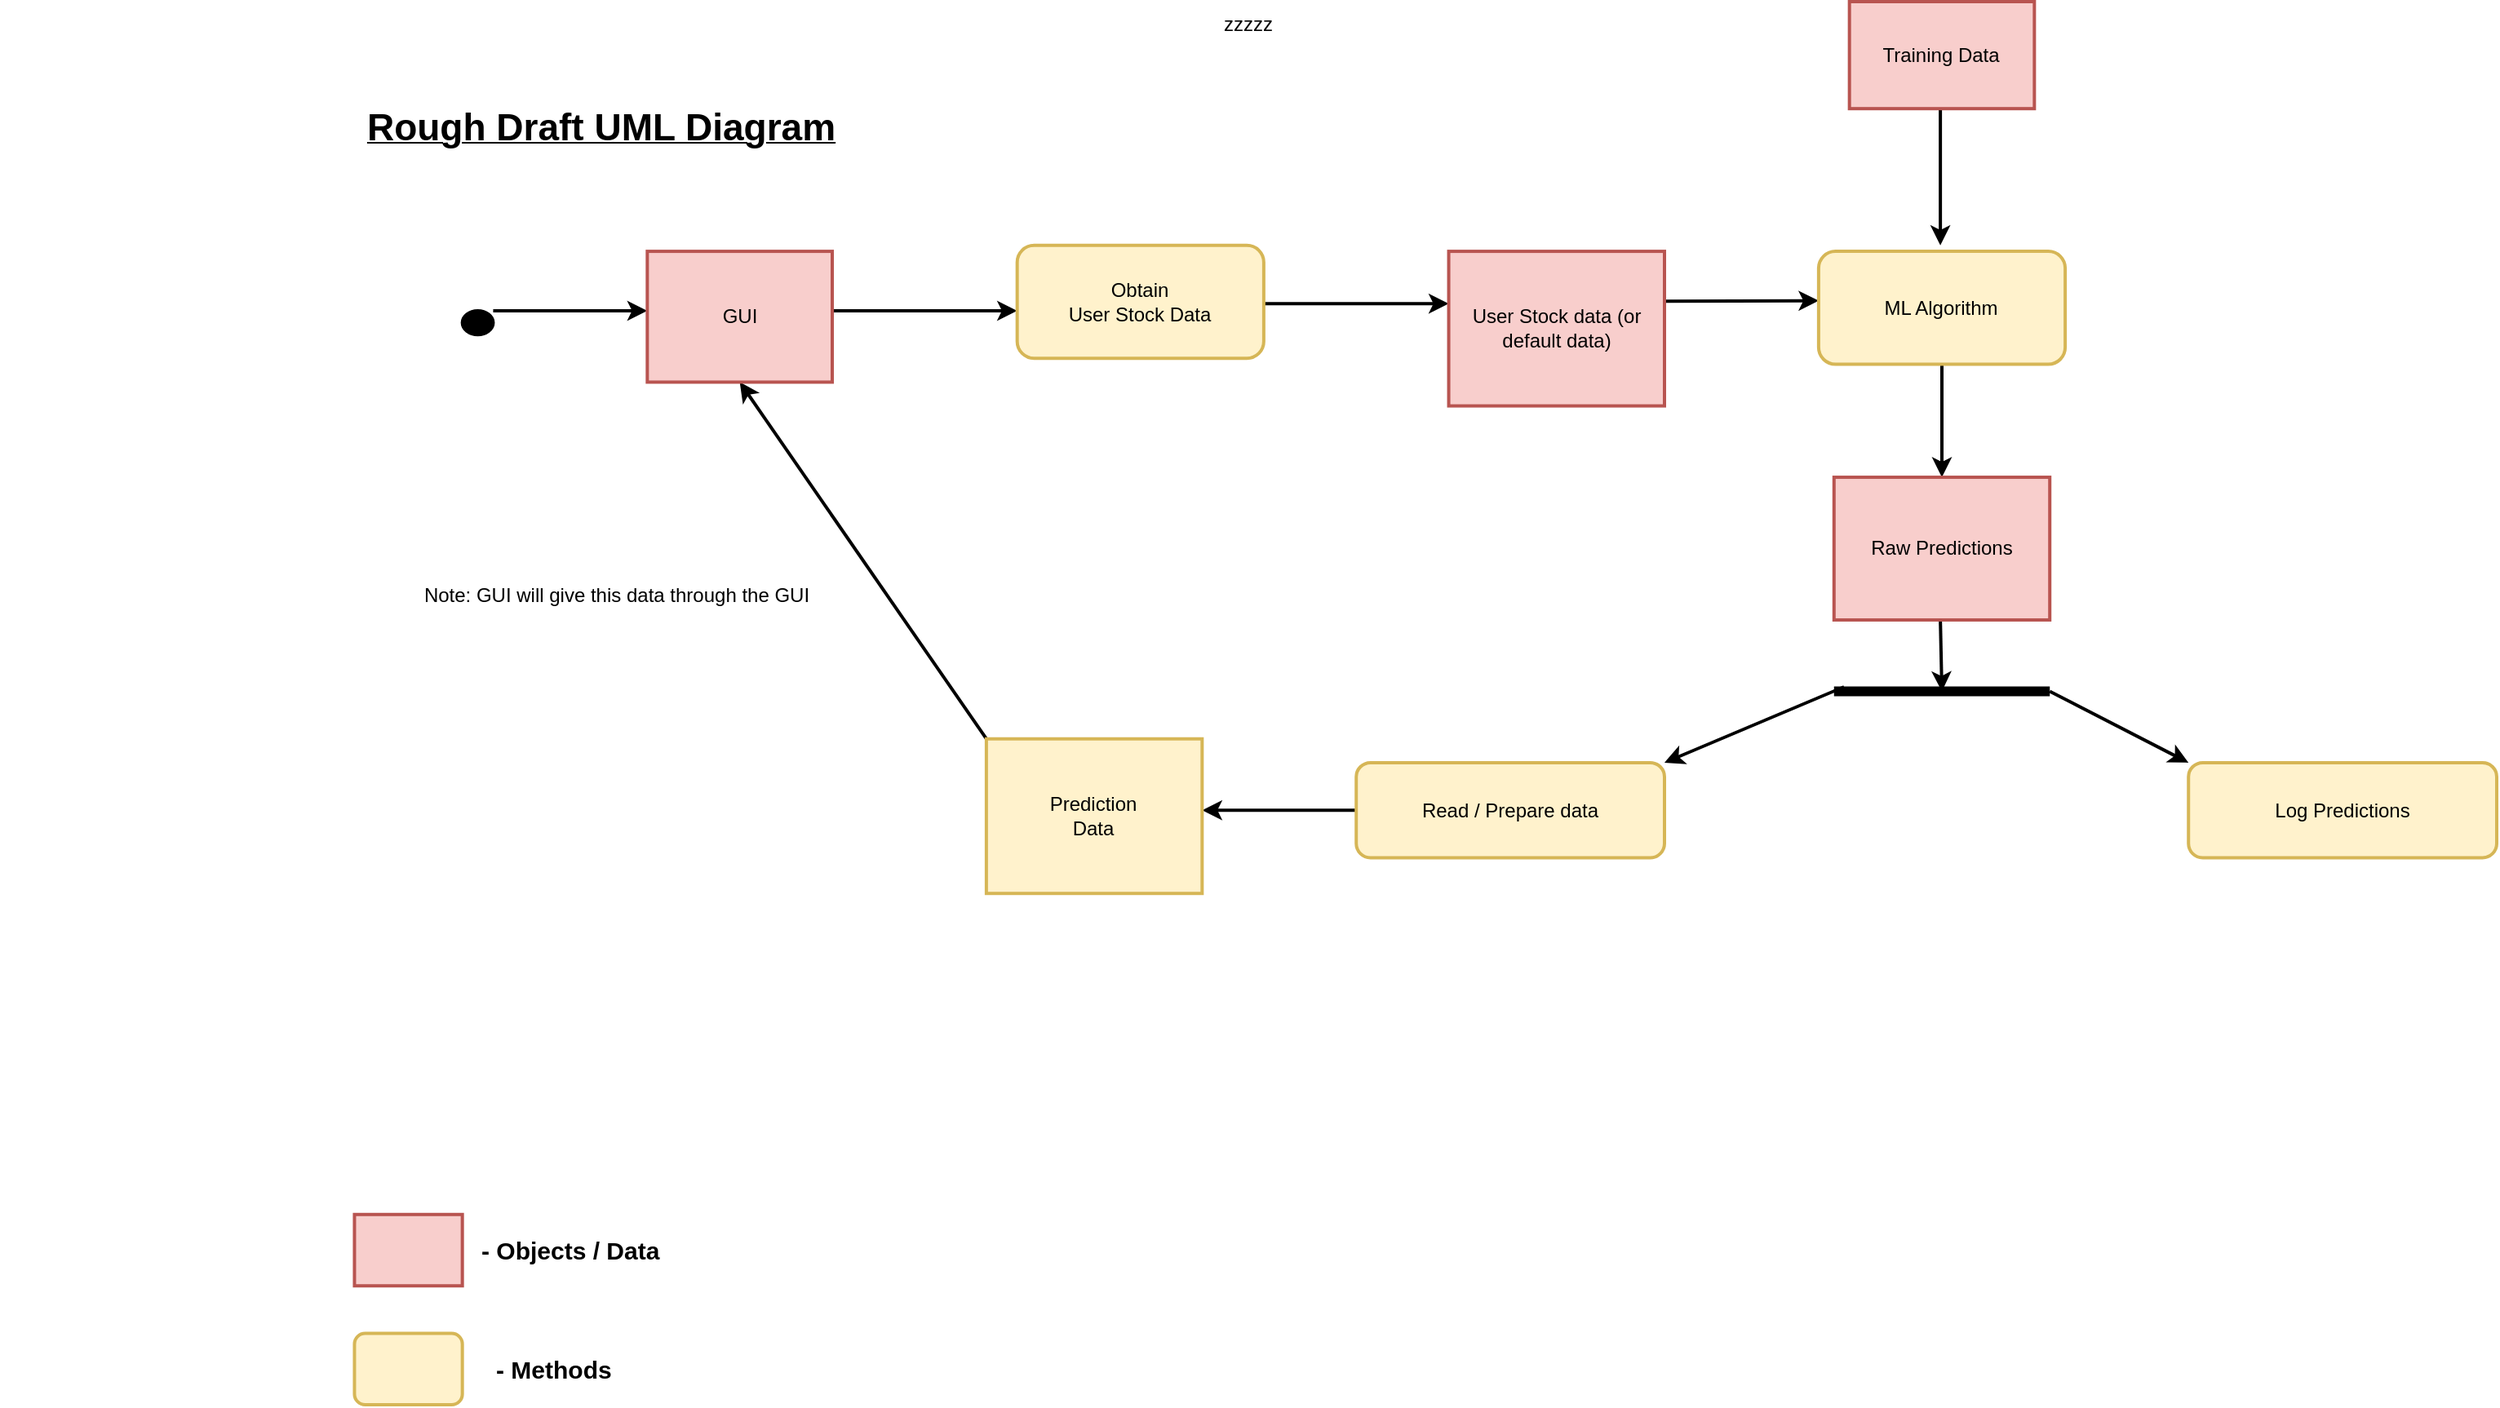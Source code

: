 <mxfile version="24.7.2" type="github">
  <diagram id="C5RBs43oDa-KdzZeNtuy" name="Page-1">
    <mxGraphModel dx="2587" dy="1579" grid="1" gridSize="10" guides="1" tooltips="1" connect="1" arrows="1" fold="1" page="1" pageScale="1" pageWidth="827" pageHeight="1169" math="0" shadow="0">
      <root>
        <mxCell id="WIyWlLk6GJQsqaUBKTNV-0" />
        <mxCell id="WIyWlLk6GJQsqaUBKTNV-1" parent="WIyWlLk6GJQsqaUBKTNV-0" />
        <mxCell id="cX74r-irstFo8AocH613-2" value="zzzzz" style="group" vertex="1" connectable="0" parent="WIyWlLk6GJQsqaUBKTNV-1">
          <mxGeometry x="-820" y="40" width="1530" height="860" as="geometry" />
        </mxCell>
        <mxCell id="fn--iJWpwkI6Ji2KhRYZ-12" value="" style="ellipse;whiteSpace=wrap;html=1;fillColor=#000000;strokeWidth=2;" parent="cX74r-irstFo8AocH613-2" vertex="1">
          <mxGeometry x="283.333" y="189.492" width="18.889" height="14.576" as="geometry" />
        </mxCell>
        <mxCell id="fn--iJWpwkI6Ji2KhRYZ-13" value="" style="endArrow=classic;html=1;rounded=0;strokeWidth=2;" parent="cX74r-irstFo8AocH613-2" edge="1">
          <mxGeometry width="50" height="50" relative="1" as="geometry">
            <mxPoint x="302.222" y="189.492" as="sourcePoint" />
            <mxPoint x="396.667" y="189.492" as="targetPoint" />
          </mxGeometry>
        </mxCell>
        <mxCell id="fn--iJWpwkI6Ji2KhRYZ-15" value="" style="endArrow=classic;html=1;rounded=0;strokeWidth=2;" parent="cX74r-irstFo8AocH613-2" edge="1">
          <mxGeometry width="50" height="50" relative="1" as="geometry">
            <mxPoint x="510.0" y="189.492" as="sourcePoint" />
            <mxPoint x="623.333" y="189.492" as="targetPoint" />
          </mxGeometry>
        </mxCell>
        <mxCell id="fn--iJWpwkI6Ji2KhRYZ-24" value="" style="endArrow=classic;html=1;rounded=0;strokeWidth=2;" parent="cX74r-irstFo8AocH613-2" edge="1">
          <mxGeometry width="50" height="50" relative="1" as="geometry">
            <mxPoint x="774.444" y="185.119" as="sourcePoint" />
            <mxPoint x="887.778" y="185.119" as="targetPoint" />
          </mxGeometry>
        </mxCell>
        <mxCell id="fn--iJWpwkI6Ji2KhRYZ-26" value="" style="endArrow=classic;html=1;rounded=0;strokeWidth=2;" parent="cX74r-irstFo8AocH613-2" edge="1">
          <mxGeometry width="50" height="50" relative="1" as="geometry">
            <mxPoint x="1020.0" y="183.661" as="sourcePoint" />
            <mxPoint x="1114.444" y="183.297" as="targetPoint" />
          </mxGeometry>
        </mxCell>
        <mxCell id="fn--iJWpwkI6Ji2KhRYZ-30" value="" style="endArrow=classic;html=1;rounded=0;strokeWidth=2;" parent="cX74r-irstFo8AocH613-2" edge="1">
          <mxGeometry width="50" height="50" relative="1" as="geometry">
            <mxPoint x="1189.056" y="65.593" as="sourcePoint" />
            <mxPoint x="1189.056" y="149.407" as="targetPoint" />
          </mxGeometry>
        </mxCell>
        <mxCell id="fn--iJWpwkI6Ji2KhRYZ-35" value="" style="endArrow=classic;html=1;rounded=0;strokeWidth=2;" parent="cX74r-irstFo8AocH613-2" edge="1">
          <mxGeometry width="50" height="50" relative="1" as="geometry">
            <mxPoint x="1190" y="222.288" as="sourcePoint" />
            <mxPoint x="1190" y="291.525" as="targetPoint" />
          </mxGeometry>
        </mxCell>
        <mxCell id="fn--iJWpwkI6Ji2KhRYZ-42" value="" style="endArrow=classic;html=1;rounded=0;strokeWidth=2;" parent="cX74r-irstFo8AocH613-2" edge="1">
          <mxGeometry width="50" height="50" relative="1" as="geometry">
            <mxPoint x="1256.111" y="422.712" as="sourcePoint" />
            <mxPoint x="1341.111" y="466.441" as="targetPoint" />
          </mxGeometry>
        </mxCell>
        <mxCell id="fn--iJWpwkI6Ji2KhRYZ-43" value="" style="endArrow=none;html=1;rounded=0;strokeWidth=6;" parent="cX74r-irstFo8AocH613-2" edge="1">
          <mxGeometry width="50" height="50" relative="1" as="geometry">
            <mxPoint x="1123.889" y="422.712" as="sourcePoint" />
            <mxPoint x="1256.111" y="422.712" as="targetPoint" />
          </mxGeometry>
        </mxCell>
        <mxCell id="fn--iJWpwkI6Ji2KhRYZ-44" value="" style="endArrow=classic;html=1;rounded=0;strokeWidth=2;" parent="cX74r-irstFo8AocH613-2" edge="1">
          <mxGeometry width="50" height="50" relative="1" as="geometry">
            <mxPoint x="1189.056" y="378.983" as="sourcePoint" />
            <mxPoint x="1190" y="422.712" as="targetPoint" />
          </mxGeometry>
        </mxCell>
        <mxCell id="fn--iJWpwkI6Ji2KhRYZ-45" value="Log Predictions" style="rounded=1;whiteSpace=wrap;html=1;strokeWidth=2;fillColor=#fff2cc;strokeColor=#d6b656;" parent="cX74r-irstFo8AocH613-2" vertex="1">
          <mxGeometry x="1341.111" y="466.441" width="188.889" height="58.305" as="geometry" />
        </mxCell>
        <mxCell id="fn--iJWpwkI6Ji2KhRYZ-47" value="" style="endArrow=classic;html=1;rounded=0;strokeWidth=2;" parent="cX74r-irstFo8AocH613-2" edge="1">
          <mxGeometry width="50" height="50" relative="1" as="geometry">
            <mxPoint x="1130" y="420" as="sourcePoint" />
            <mxPoint x="1020.0" y="466.441" as="targetPoint" />
          </mxGeometry>
        </mxCell>
        <mxCell id="fn--iJWpwkI6Ji2KhRYZ-51" value="" style="endArrow=classic;html=1;rounded=0;strokeWidth=2;" parent="cX74r-irstFo8AocH613-2" edge="1">
          <mxGeometry width="50" height="50" relative="1" as="geometry">
            <mxPoint x="831.111" y="495.593" as="sourcePoint" />
            <mxPoint x="736.667" y="495.593" as="targetPoint" />
          </mxGeometry>
        </mxCell>
        <mxCell id="fn--iJWpwkI6Ji2KhRYZ-54" value="" style="endArrow=classic;html=1;rounded=0;entryX=0.5;entryY=1;entryDx=0;entryDy=0;strokeWidth=2;" parent="cX74r-irstFo8AocH613-2" target="fn--iJWpwkI6Ji2KhRYZ-14" edge="1">
          <mxGeometry width="50" height="50" relative="1" as="geometry">
            <mxPoint x="604.444" y="451.864" as="sourcePoint" />
            <mxPoint x="698.889" y="378.983" as="targetPoint" />
          </mxGeometry>
        </mxCell>
        <mxCell id="fn--iJWpwkI6Ji2KhRYZ-56" value="&lt;b&gt;&lt;u&gt;&lt;font style=&quot;font-size: 23px;&quot;&gt;Rough Draft UML Diagram&lt;/font&gt;&lt;/u&gt;&lt;/b&gt;" style="text;html=1;align=center;verticalAlign=middle;whiteSpace=wrap;rounded=0;strokeWidth=2;" parent="cX74r-irstFo8AocH613-2" vertex="1">
          <mxGeometry y="43.729" width="736.667" height="65.593" as="geometry" />
        </mxCell>
        <mxCell id="cX74r-irstFo8AocH613-0" value="" style="group" vertex="1" connectable="0" parent="cX74r-irstFo8AocH613-2">
          <mxGeometry x="217.222" width="1048.333" height="860" as="geometry" />
        </mxCell>
        <mxCell id="fn--iJWpwkI6Ji2KhRYZ-14" value="GUI" style="rounded=0;whiteSpace=wrap;html=1;strokeWidth=2;fillColor=#f8cecc;strokeColor=#b85450;" parent="cX74r-irstFo8AocH613-0" vertex="1">
          <mxGeometry x="179.444" y="153.051" width="113.333" height="80.169" as="geometry" />
        </mxCell>
        <mxCell id="fn--iJWpwkI6Ji2KhRYZ-21" value="&lt;div&gt;Obtain&lt;/div&gt;&lt;div&gt;User Stock Data&lt;/div&gt;" style="rounded=1;whiteSpace=wrap;html=1;strokeWidth=2;fillColor=#fff2cc;strokeColor=#d6b656;" parent="cX74r-irstFo8AocH613-0" vertex="1">
          <mxGeometry x="406.111" y="149.407" width="151.111" height="69.237" as="geometry" />
        </mxCell>
        <mxCell id="fn--iJWpwkI6Ji2KhRYZ-22" value="&lt;div&gt;User Stock data (or default data)&lt;br&gt;&lt;/div&gt;" style="rounded=0;whiteSpace=wrap;html=1;strokeWidth=2;fillColor=#f8cecc;strokeColor=#b85450;" parent="cX74r-irstFo8AocH613-0" vertex="1">
          <mxGeometry x="670.556" y="153.051" width="132.222" height="94.746" as="geometry" />
        </mxCell>
        <mxCell id="fn--iJWpwkI6Ji2KhRYZ-28" value="ML Algorithm" style="rounded=1;whiteSpace=wrap;html=1;strokeWidth=2;fillColor=#fff2cc;strokeColor=#d6b656;" parent="cX74r-irstFo8AocH613-0" vertex="1">
          <mxGeometry x="897.222" y="153.051" width="151.111" height="69.237" as="geometry" />
        </mxCell>
        <mxCell id="fn--iJWpwkI6Ji2KhRYZ-31" value="Training Data" style="rounded=0;whiteSpace=wrap;html=1;strokeWidth=2;fillColor=#f8cecc;strokeColor=#b85450;" parent="cX74r-irstFo8AocH613-0" vertex="1">
          <mxGeometry x="916.111" width="113.333" height="65.593" as="geometry" />
        </mxCell>
        <mxCell id="fn--iJWpwkI6Ji2KhRYZ-37" value="&lt;div&gt;Raw Predictions&lt;/div&gt;" style="rounded=0;whiteSpace=wrap;html=1;strokeWidth=2;fillColor=#f8cecc;strokeColor=#b85450;" parent="cX74r-irstFo8AocH613-0" vertex="1">
          <mxGeometry x="906.667" y="291.525" width="132.222" height="87.458" as="geometry" />
        </mxCell>
        <mxCell id="fn--iJWpwkI6Ji2KhRYZ-50" value="Read / Prepare data" style="rounded=1;whiteSpace=wrap;html=1;strokeWidth=2;fillColor=#fff2cc;strokeColor=#d6b656;" parent="cX74r-irstFo8AocH613-0" vertex="1">
          <mxGeometry x="613.889" y="466.441" width="188.889" height="58.305" as="geometry" />
        </mxCell>
        <mxCell id="fn--iJWpwkI6Ji2KhRYZ-53" value="&lt;div&gt;Prediction&lt;/div&gt;&lt;div&gt;Data&lt;br&gt;&lt;/div&gt;" style="rounded=0;whiteSpace=wrap;html=1;strokeWidth=2;fillColor=#fff2cc;strokeColor=#d6b656;" parent="cX74r-irstFo8AocH613-0" vertex="1">
          <mxGeometry x="387.222" y="451.864" width="132.222" height="94.746" as="geometry" />
        </mxCell>
        <mxCell id="fn--iJWpwkI6Ji2KhRYZ-55" value="&lt;div&gt;Note: GUI will give this data through the GUI&lt;/div&gt;" style="text;html=1;align=center;verticalAlign=middle;whiteSpace=wrap;rounded=0;strokeWidth=2;" parent="cX74r-irstFo8AocH613-0" vertex="1">
          <mxGeometry x="9.444" y="335.254" width="302.222" height="58.305" as="geometry" />
        </mxCell>
        <mxCell id="fn--iJWpwkI6Ji2KhRYZ-57" value="" style="rounded=0;whiteSpace=wrap;html=1;strokeWidth=2;fillColor=#f8cecc;strokeColor=#b85450;" parent="cX74r-irstFo8AocH613-0" vertex="1">
          <mxGeometry y="743.39" width="66.111" height="43.729" as="geometry" />
        </mxCell>
        <mxCell id="fn--iJWpwkI6Ji2KhRYZ-60" value="&lt;div style=&quot;font-size: 15px;&quot; align=&quot;left&quot;&gt;&lt;b&gt;- Objects / Data&lt;br&gt;&lt;/b&gt;&lt;/div&gt;" style="text;html=1;align=left;verticalAlign=middle;whiteSpace=wrap;rounded=0;strokeWidth=2;" parent="cX74r-irstFo8AocH613-0" vertex="1">
          <mxGeometry x="75.556" y="743.39" width="217.222" height="43.729" as="geometry" />
        </mxCell>
        <mxCell id="fn--iJWpwkI6Ji2KhRYZ-61" value="" style="rounded=1;whiteSpace=wrap;html=1;strokeWidth=2;fillColor=#fff2cc;strokeColor=#d6b656;" parent="cX74r-irstFo8AocH613-0" vertex="1">
          <mxGeometry y="816.271" width="66.111" height="43.729" as="geometry" />
        </mxCell>
        <mxCell id="fn--iJWpwkI6Ji2KhRYZ-64" value="&lt;div style=&quot;font-size: 15px;&quot; align=&quot;left&quot;&gt;&lt;b&gt;- Methods&lt;br&gt;&lt;/b&gt;&lt;/div&gt;" style="text;html=1;align=left;verticalAlign=middle;whiteSpace=wrap;rounded=0;strokeWidth=2;" parent="cX74r-irstFo8AocH613-0" vertex="1">
          <mxGeometry x="85" y="816.271" width="217.222" height="43.729" as="geometry" />
        </mxCell>
      </root>
    </mxGraphModel>
  </diagram>
</mxfile>
